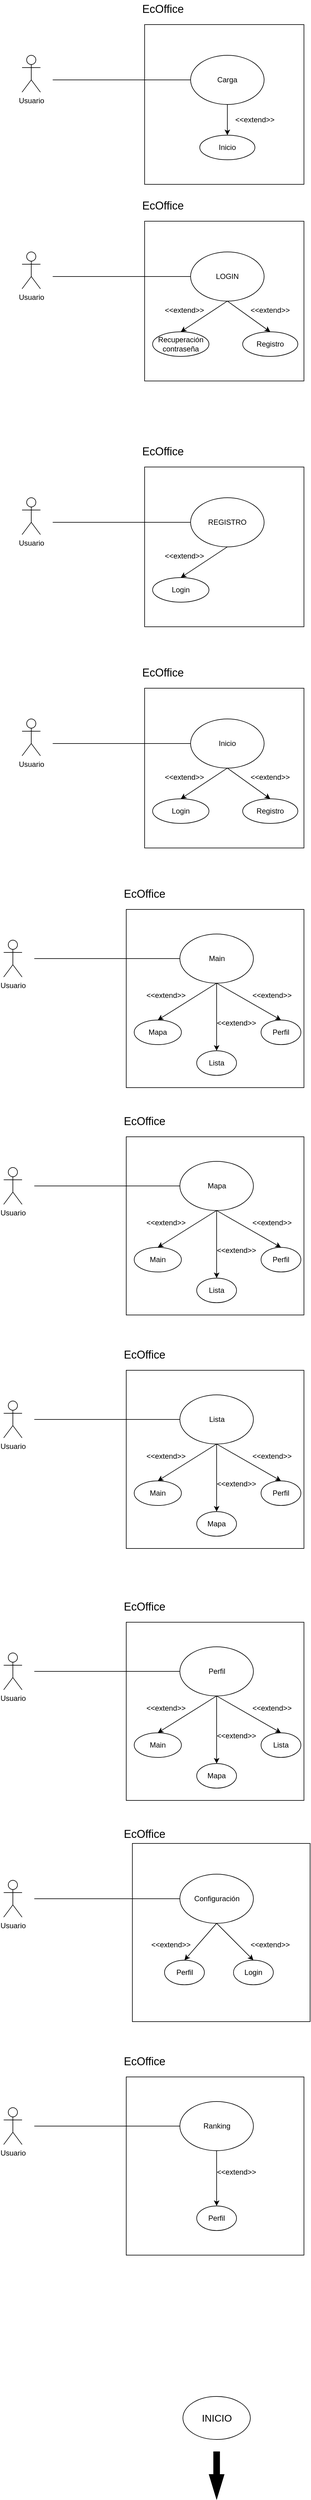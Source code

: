 <mxfile version="26.1.0">
  <diagram name="Página-1" id="AuJuehfKYc8tqPWSzXkJ">
    <mxGraphModel dx="1050" dy="1665" grid="1" gridSize="10" guides="1" tooltips="1" connect="1" arrows="1" fold="1" page="1" pageScale="1" pageWidth="850" pageHeight="1100" math="0" shadow="0">
      <root>
        <mxCell id="0" />
        <mxCell id="1" parent="0" />
        <mxCell id="-lMyzXZ5Z6H0XPTwVIsC-2" value="" style="whiteSpace=wrap;html=1;aspect=fixed;" parent="1" vertex="1">
          <mxGeometry x="320" y="150" width="260" height="260" as="geometry" />
        </mxCell>
        <mxCell id="Qlu5UnZryC30QRzc9eRi-1" value="Usuario" style="shape=umlActor;verticalLabelPosition=bottom;verticalAlign=top;html=1;outlineConnect=0;" parent="1" vertex="1">
          <mxGeometry x="120" y="200" width="30" height="60" as="geometry" />
        </mxCell>
        <mxCell id="6k7u9zJmHzbF-LpgPIJx-1" value="LOGIN" style="ellipse;whiteSpace=wrap;html=1;" parent="1" vertex="1">
          <mxGeometry x="395" y="200" width="120" height="80" as="geometry" />
        </mxCell>
        <mxCell id="6k7u9zJmHzbF-LpgPIJx-2" value="&lt;font style=&quot;font-size: 18px;&quot;&gt;EcOffice&lt;/font&gt;" style="text;html=1;align=center;verticalAlign=middle;whiteSpace=wrap;rounded=0;" parent="1" vertex="1">
          <mxGeometry x="320" y="110" width="60" height="30" as="geometry" />
        </mxCell>
        <mxCell id="6k7u9zJmHzbF-LpgPIJx-3" value="" style="endArrow=none;html=1;rounded=0;entryX=0;entryY=0.5;entryDx=0;entryDy=0;" parent="1" target="6k7u9zJmHzbF-LpgPIJx-1" edge="1">
          <mxGeometry width="50" height="50" relative="1" as="geometry">
            <mxPoint x="170" y="240" as="sourcePoint" />
            <mxPoint x="440" y="260" as="targetPoint" />
          </mxGeometry>
        </mxCell>
        <mxCell id="zmfI66XZxZjJ3lZ3gCG1-1" value="Recuperación contraseña" style="ellipse;whiteSpace=wrap;html=1;" parent="1" vertex="1">
          <mxGeometry x="333" y="330" width="92" height="40" as="geometry" />
        </mxCell>
        <mxCell id="zmfI66XZxZjJ3lZ3gCG1-2" value="" style="endArrow=classic;html=1;rounded=0;entryX=0.5;entryY=0;entryDx=0;entryDy=0;exitX=0.5;exitY=1;exitDx=0;exitDy=0;" parent="1" source="6k7u9zJmHzbF-LpgPIJx-1" target="zmfI66XZxZjJ3lZ3gCG1-1" edge="1">
          <mxGeometry width="50" height="50" relative="1" as="geometry">
            <mxPoint x="390" y="240" as="sourcePoint" />
            <mxPoint x="440" y="190" as="targetPoint" />
          </mxGeometry>
        </mxCell>
        <mxCell id="zmfI66XZxZjJ3lZ3gCG1-3" value="&amp;lt;&amp;lt;extend&amp;gt;&amp;gt;" style="text;html=1;align=center;verticalAlign=middle;whiteSpace=wrap;rounded=0;" parent="1" vertex="1">
          <mxGeometry x="355" y="280" width="60" height="30" as="geometry" />
        </mxCell>
        <mxCell id="JdXRyYJLP0MSMpnX27Q1-1" value="" style="endArrow=classic;html=1;rounded=0;entryX=0.5;entryY=0;entryDx=0;entryDy=0;exitX=0.5;exitY=1;exitDx=0;exitDy=0;" parent="1" source="6k7u9zJmHzbF-LpgPIJx-1" target="JdXRyYJLP0MSMpnX27Q1-2" edge="1">
          <mxGeometry width="50" height="50" relative="1" as="geometry">
            <mxPoint x="490.005" y="275" as="sourcePoint" />
            <mxPoint x="524.26" y="345" as="targetPoint" />
          </mxGeometry>
        </mxCell>
        <mxCell id="JdXRyYJLP0MSMpnX27Q1-2" value="Registro" style="ellipse;whiteSpace=wrap;html=1;" parent="1" vertex="1">
          <mxGeometry x="480" y="330" width="90" height="40" as="geometry" />
        </mxCell>
        <mxCell id="JdXRyYJLP0MSMpnX27Q1-3" value="&amp;lt;&amp;lt;extend&amp;gt;&amp;gt;" style="text;html=1;align=center;verticalAlign=middle;whiteSpace=wrap;rounded=0;" parent="1" vertex="1">
          <mxGeometry x="495" y="280" width="60" height="30" as="geometry" />
        </mxCell>
        <mxCell id="hdl9mwOCS-CArBsNlBvk-1" value="" style="whiteSpace=wrap;html=1;aspect=fixed;" parent="1" vertex="1">
          <mxGeometry x="320" y="550" width="260" height="260" as="geometry" />
        </mxCell>
        <mxCell id="hdl9mwOCS-CArBsNlBvk-2" value="Usuario" style="shape=umlActor;verticalLabelPosition=bottom;verticalAlign=top;html=1;outlineConnect=0;" parent="1" vertex="1">
          <mxGeometry x="120" y="600" width="30" height="60" as="geometry" />
        </mxCell>
        <mxCell id="hdl9mwOCS-CArBsNlBvk-3" value="REGISTRO" style="ellipse;whiteSpace=wrap;html=1;" parent="1" vertex="1">
          <mxGeometry x="395" y="600" width="120" height="80" as="geometry" />
        </mxCell>
        <mxCell id="hdl9mwOCS-CArBsNlBvk-4" value="&lt;font style=&quot;font-size: 18px;&quot;&gt;EcOffice&lt;/font&gt;" style="text;html=1;align=center;verticalAlign=middle;whiteSpace=wrap;rounded=0;" parent="1" vertex="1">
          <mxGeometry x="320" y="510" width="60" height="30" as="geometry" />
        </mxCell>
        <mxCell id="hdl9mwOCS-CArBsNlBvk-5" value="" style="endArrow=none;html=1;rounded=0;entryX=0;entryY=0.5;entryDx=0;entryDy=0;" parent="1" target="hdl9mwOCS-CArBsNlBvk-3" edge="1">
          <mxGeometry width="50" height="50" relative="1" as="geometry">
            <mxPoint x="170" y="640" as="sourcePoint" />
            <mxPoint x="440" y="660" as="targetPoint" />
          </mxGeometry>
        </mxCell>
        <mxCell id="hdl9mwOCS-CArBsNlBvk-6" value="Login" style="ellipse;whiteSpace=wrap;html=1;" parent="1" vertex="1">
          <mxGeometry x="333" y="730" width="92" height="40" as="geometry" />
        </mxCell>
        <mxCell id="hdl9mwOCS-CArBsNlBvk-7" value="" style="endArrow=classic;html=1;rounded=0;entryX=0.5;entryY=0;entryDx=0;entryDy=0;exitX=0.5;exitY=1;exitDx=0;exitDy=0;" parent="1" source="hdl9mwOCS-CArBsNlBvk-3" target="hdl9mwOCS-CArBsNlBvk-6" edge="1">
          <mxGeometry width="50" height="50" relative="1" as="geometry">
            <mxPoint x="390" y="640" as="sourcePoint" />
            <mxPoint x="440" y="590" as="targetPoint" />
          </mxGeometry>
        </mxCell>
        <mxCell id="hdl9mwOCS-CArBsNlBvk-8" value="&amp;lt;&amp;lt;extend&amp;gt;&amp;gt;" style="text;html=1;align=center;verticalAlign=middle;whiteSpace=wrap;rounded=0;" parent="1" vertex="1">
          <mxGeometry x="355" y="680" width="60" height="30" as="geometry" />
        </mxCell>
        <mxCell id="hdl9mwOCS-CArBsNlBvk-12" value="" style="whiteSpace=wrap;html=1;aspect=fixed;" parent="1" vertex="1">
          <mxGeometry x="320" y="910" width="260" height="260" as="geometry" />
        </mxCell>
        <mxCell id="hdl9mwOCS-CArBsNlBvk-13" value="Usuario" style="shape=umlActor;verticalLabelPosition=bottom;verticalAlign=top;html=1;outlineConnect=0;" parent="1" vertex="1">
          <mxGeometry x="120" y="960" width="30" height="60" as="geometry" />
        </mxCell>
        <mxCell id="hdl9mwOCS-CArBsNlBvk-14" value="Inicio" style="ellipse;whiteSpace=wrap;html=1;" parent="1" vertex="1">
          <mxGeometry x="395" y="960" width="120" height="80" as="geometry" />
        </mxCell>
        <mxCell id="hdl9mwOCS-CArBsNlBvk-15" value="&lt;font style=&quot;font-size: 18px;&quot;&gt;EcOffice&lt;/font&gt;" style="text;html=1;align=center;verticalAlign=middle;whiteSpace=wrap;rounded=0;" parent="1" vertex="1">
          <mxGeometry x="320" y="870" width="60" height="30" as="geometry" />
        </mxCell>
        <mxCell id="hdl9mwOCS-CArBsNlBvk-16" value="" style="endArrow=none;html=1;rounded=0;entryX=0;entryY=0.5;entryDx=0;entryDy=0;" parent="1" target="hdl9mwOCS-CArBsNlBvk-14" edge="1">
          <mxGeometry width="50" height="50" relative="1" as="geometry">
            <mxPoint x="170" y="1000" as="sourcePoint" />
            <mxPoint x="440" y="1020" as="targetPoint" />
          </mxGeometry>
        </mxCell>
        <mxCell id="hdl9mwOCS-CArBsNlBvk-17" value="Login" style="ellipse;whiteSpace=wrap;html=1;" parent="1" vertex="1">
          <mxGeometry x="333" y="1090" width="92" height="40" as="geometry" />
        </mxCell>
        <mxCell id="hdl9mwOCS-CArBsNlBvk-18" value="" style="endArrow=classic;html=1;rounded=0;entryX=0.5;entryY=0;entryDx=0;entryDy=0;exitX=0.5;exitY=1;exitDx=0;exitDy=0;" parent="1" source="hdl9mwOCS-CArBsNlBvk-14" target="hdl9mwOCS-CArBsNlBvk-17" edge="1">
          <mxGeometry width="50" height="50" relative="1" as="geometry">
            <mxPoint x="390" y="1000" as="sourcePoint" />
            <mxPoint x="440" y="950" as="targetPoint" />
          </mxGeometry>
        </mxCell>
        <mxCell id="hdl9mwOCS-CArBsNlBvk-19" value="&amp;lt;&amp;lt;extend&amp;gt;&amp;gt;" style="text;html=1;align=center;verticalAlign=middle;whiteSpace=wrap;rounded=0;" parent="1" vertex="1">
          <mxGeometry x="355" y="1040" width="60" height="30" as="geometry" />
        </mxCell>
        <mxCell id="hdl9mwOCS-CArBsNlBvk-20" value="" style="endArrow=classic;html=1;rounded=0;entryX=0.5;entryY=0;entryDx=0;entryDy=0;exitX=0.5;exitY=1;exitDx=0;exitDy=0;" parent="1" source="hdl9mwOCS-CArBsNlBvk-14" target="hdl9mwOCS-CArBsNlBvk-21" edge="1">
          <mxGeometry width="50" height="50" relative="1" as="geometry">
            <mxPoint x="490.005" y="1035" as="sourcePoint" />
            <mxPoint x="524.26" y="1105" as="targetPoint" />
          </mxGeometry>
        </mxCell>
        <mxCell id="hdl9mwOCS-CArBsNlBvk-21" value="Registro" style="ellipse;whiteSpace=wrap;html=1;" parent="1" vertex="1">
          <mxGeometry x="480" y="1090" width="90" height="40" as="geometry" />
        </mxCell>
        <mxCell id="hdl9mwOCS-CArBsNlBvk-22" value="&amp;lt;&amp;lt;extend&amp;gt;&amp;gt;" style="text;html=1;align=center;verticalAlign=middle;whiteSpace=wrap;rounded=0;" parent="1" vertex="1">
          <mxGeometry x="495" y="1040" width="60" height="30" as="geometry" />
        </mxCell>
        <mxCell id="hdl9mwOCS-CArBsNlBvk-36" value="" style="whiteSpace=wrap;html=1;aspect=fixed;" parent="1" vertex="1">
          <mxGeometry x="290" y="1270" width="290" height="290" as="geometry" />
        </mxCell>
        <mxCell id="hdl9mwOCS-CArBsNlBvk-37" value="Usuario" style="shape=umlActor;verticalLabelPosition=bottom;verticalAlign=top;html=1;outlineConnect=0;" parent="1" vertex="1">
          <mxGeometry x="90" y="1320" width="30" height="60" as="geometry" />
        </mxCell>
        <mxCell id="hdl9mwOCS-CArBsNlBvk-38" value="Main" style="ellipse;whiteSpace=wrap;html=1;" parent="1" vertex="1">
          <mxGeometry x="377.5" y="1310" width="120" height="80" as="geometry" />
        </mxCell>
        <mxCell id="hdl9mwOCS-CArBsNlBvk-39" value="&lt;font style=&quot;font-size: 18px;&quot;&gt;EcOffice&lt;/font&gt;" style="text;html=1;align=center;verticalAlign=middle;whiteSpace=wrap;rounded=0;" parent="1" vertex="1">
          <mxGeometry x="290" y="1230" width="60" height="30" as="geometry" />
        </mxCell>
        <mxCell id="hdl9mwOCS-CArBsNlBvk-40" value="" style="endArrow=none;html=1;rounded=0;entryX=0;entryY=0.5;entryDx=0;entryDy=0;" parent="1" target="hdl9mwOCS-CArBsNlBvk-38" edge="1">
          <mxGeometry width="50" height="50" relative="1" as="geometry">
            <mxPoint x="140" y="1350" as="sourcePoint" />
            <mxPoint x="410" y="1380" as="targetPoint" />
          </mxGeometry>
        </mxCell>
        <mxCell id="hdl9mwOCS-CArBsNlBvk-41" value="Mapa" style="ellipse;whiteSpace=wrap;html=1;" parent="1" vertex="1">
          <mxGeometry x="303" y="1450" width="77" height="40" as="geometry" />
        </mxCell>
        <mxCell id="hdl9mwOCS-CArBsNlBvk-42" value="" style="endArrow=classic;html=1;rounded=0;entryX=0.5;entryY=0;entryDx=0;entryDy=0;exitX=0.5;exitY=1;exitDx=0;exitDy=0;" parent="1" source="hdl9mwOCS-CArBsNlBvk-38" target="hdl9mwOCS-CArBsNlBvk-41" edge="1">
          <mxGeometry width="50" height="50" relative="1" as="geometry">
            <mxPoint x="360" y="1360" as="sourcePoint" />
            <mxPoint x="410" y="1310" as="targetPoint" />
          </mxGeometry>
        </mxCell>
        <mxCell id="hdl9mwOCS-CArBsNlBvk-43" value="&amp;lt;&amp;lt;extend&amp;gt;&amp;gt;" style="text;html=1;align=center;verticalAlign=middle;whiteSpace=wrap;rounded=0;" parent="1" vertex="1">
          <mxGeometry x="325" y="1395" width="60" height="30" as="geometry" />
        </mxCell>
        <mxCell id="hdl9mwOCS-CArBsNlBvk-44" value="" style="endArrow=classic;html=1;rounded=0;entryX=0.5;entryY=0;entryDx=0;entryDy=0;exitX=0.5;exitY=1;exitDx=0;exitDy=0;" parent="1" source="hdl9mwOCS-CArBsNlBvk-38" target="hdl9mwOCS-CArBsNlBvk-45" edge="1">
          <mxGeometry width="50" height="50" relative="1" as="geometry">
            <mxPoint x="460.005" y="1395" as="sourcePoint" />
            <mxPoint x="494.26" y="1465" as="targetPoint" />
          </mxGeometry>
        </mxCell>
        <mxCell id="hdl9mwOCS-CArBsNlBvk-45" value="Lista" style="ellipse;whiteSpace=wrap;html=1;" parent="1" vertex="1">
          <mxGeometry x="405" y="1500" width="65" height="40" as="geometry" />
        </mxCell>
        <mxCell id="hdl9mwOCS-CArBsNlBvk-46" value="&amp;lt;&amp;lt;extend&amp;gt;&amp;gt;" style="text;html=1;align=center;verticalAlign=middle;whiteSpace=wrap;rounded=0;" parent="1" vertex="1">
          <mxGeometry x="497.5" y="1395" width="60" height="30" as="geometry" />
        </mxCell>
        <mxCell id="hdl9mwOCS-CArBsNlBvk-47" value="Perfil" style="ellipse;whiteSpace=wrap;html=1;" parent="1" vertex="1">
          <mxGeometry x="510" y="1450" width="65" height="40" as="geometry" />
        </mxCell>
        <mxCell id="hdl9mwOCS-CArBsNlBvk-48" value="" style="endArrow=classic;html=1;rounded=0;entryX=0.5;entryY=0;entryDx=0;entryDy=0;exitX=0.5;exitY=1;exitDx=0;exitDy=0;" parent="1" source="hdl9mwOCS-CArBsNlBvk-38" target="hdl9mwOCS-CArBsNlBvk-47" edge="1">
          <mxGeometry width="50" height="50" relative="1" as="geometry">
            <mxPoint x="435" y="1410" as="sourcePoint" />
            <mxPoint x="438" y="1460" as="targetPoint" />
          </mxGeometry>
        </mxCell>
        <mxCell id="hdl9mwOCS-CArBsNlBvk-49" value="&amp;lt;&amp;lt;extend&amp;gt;&amp;gt;" style="text;html=1;align=center;verticalAlign=middle;whiteSpace=wrap;rounded=0;" parent="1" vertex="1">
          <mxGeometry x="440" y="1440" width="60" height="30" as="geometry" />
        </mxCell>
        <mxCell id="ShXuwQ5tJ1fE1ABgl12t-1" value="" style="whiteSpace=wrap;html=1;aspect=fixed;" parent="1" vertex="1">
          <mxGeometry x="320" y="-170" width="260" height="260" as="geometry" />
        </mxCell>
        <mxCell id="ShXuwQ5tJ1fE1ABgl12t-2" value="Usuario" style="shape=umlActor;verticalLabelPosition=bottom;verticalAlign=top;html=1;outlineConnect=0;" parent="1" vertex="1">
          <mxGeometry x="120" y="-120" width="30" height="60" as="geometry" />
        </mxCell>
        <mxCell id="ShXuwQ5tJ1fE1ABgl12t-3" value="Carga" style="ellipse;whiteSpace=wrap;html=1;" parent="1" vertex="1">
          <mxGeometry x="395" y="-120" width="120" height="80" as="geometry" />
        </mxCell>
        <mxCell id="ShXuwQ5tJ1fE1ABgl12t-4" value="&lt;font style=&quot;font-size: 18px;&quot;&gt;EcOffice&lt;/font&gt;" style="text;html=1;align=center;verticalAlign=middle;whiteSpace=wrap;rounded=0;" parent="1" vertex="1">
          <mxGeometry x="320" y="-210" width="60" height="30" as="geometry" />
        </mxCell>
        <mxCell id="ShXuwQ5tJ1fE1ABgl12t-5" value="" style="endArrow=none;html=1;rounded=0;entryX=0;entryY=0.5;entryDx=0;entryDy=0;" parent="1" target="ShXuwQ5tJ1fE1ABgl12t-3" edge="1">
          <mxGeometry width="50" height="50" relative="1" as="geometry">
            <mxPoint x="170" y="-80" as="sourcePoint" />
            <mxPoint x="440" y="-60" as="targetPoint" />
          </mxGeometry>
        </mxCell>
        <mxCell id="ShXuwQ5tJ1fE1ABgl12t-9" value="" style="endArrow=classic;html=1;rounded=0;entryX=0.5;entryY=0;entryDx=0;entryDy=0;exitX=0.5;exitY=1;exitDx=0;exitDy=0;" parent="1" source="ShXuwQ5tJ1fE1ABgl12t-3" target="ShXuwQ5tJ1fE1ABgl12t-10" edge="1">
          <mxGeometry width="50" height="50" relative="1" as="geometry">
            <mxPoint x="490.005" y="-45" as="sourcePoint" />
            <mxPoint x="524.26" y="25" as="targetPoint" />
          </mxGeometry>
        </mxCell>
        <mxCell id="ShXuwQ5tJ1fE1ABgl12t-10" value="Inicio" style="ellipse;whiteSpace=wrap;html=1;" parent="1" vertex="1">
          <mxGeometry x="410" y="10" width="90" height="40" as="geometry" />
        </mxCell>
        <mxCell id="ShXuwQ5tJ1fE1ABgl12t-11" value="&amp;lt;&amp;lt;extend&amp;gt;&amp;gt;" style="text;html=1;align=center;verticalAlign=middle;whiteSpace=wrap;rounded=0;" parent="1" vertex="1">
          <mxGeometry x="470" y="-30" width="60" height="30" as="geometry" />
        </mxCell>
        <mxCell id="ShXuwQ5tJ1fE1ABgl12t-27" value="" style="whiteSpace=wrap;html=1;aspect=fixed;" parent="1" vertex="1">
          <mxGeometry x="290" y="1640" width="290" height="290" as="geometry" />
        </mxCell>
        <mxCell id="ShXuwQ5tJ1fE1ABgl12t-28" value="Usuario" style="shape=umlActor;verticalLabelPosition=bottom;verticalAlign=top;html=1;outlineConnect=0;" parent="1" vertex="1">
          <mxGeometry x="90" y="1690" width="30" height="60" as="geometry" />
        </mxCell>
        <mxCell id="ShXuwQ5tJ1fE1ABgl12t-29" value="Mapa" style="ellipse;whiteSpace=wrap;html=1;" parent="1" vertex="1">
          <mxGeometry x="377.5" y="1680" width="120" height="80" as="geometry" />
        </mxCell>
        <mxCell id="ShXuwQ5tJ1fE1ABgl12t-30" value="&lt;font style=&quot;font-size: 18px;&quot;&gt;EcOffice&lt;/font&gt;" style="text;html=1;align=center;verticalAlign=middle;whiteSpace=wrap;rounded=0;" parent="1" vertex="1">
          <mxGeometry x="290" y="1600" width="60" height="30" as="geometry" />
        </mxCell>
        <mxCell id="ShXuwQ5tJ1fE1ABgl12t-31" value="" style="endArrow=none;html=1;rounded=0;entryX=0;entryY=0.5;entryDx=0;entryDy=0;" parent="1" target="ShXuwQ5tJ1fE1ABgl12t-29" edge="1">
          <mxGeometry width="50" height="50" relative="1" as="geometry">
            <mxPoint x="140" y="1720" as="sourcePoint" />
            <mxPoint x="410" y="1750" as="targetPoint" />
          </mxGeometry>
        </mxCell>
        <mxCell id="ShXuwQ5tJ1fE1ABgl12t-32" value="Main" style="ellipse;whiteSpace=wrap;html=1;" parent="1" vertex="1">
          <mxGeometry x="303" y="1820" width="77" height="40" as="geometry" />
        </mxCell>
        <mxCell id="ShXuwQ5tJ1fE1ABgl12t-33" value="" style="endArrow=classic;html=1;rounded=0;entryX=0.5;entryY=0;entryDx=0;entryDy=0;exitX=0.5;exitY=1;exitDx=0;exitDy=0;" parent="1" source="ShXuwQ5tJ1fE1ABgl12t-29" target="ShXuwQ5tJ1fE1ABgl12t-32" edge="1">
          <mxGeometry width="50" height="50" relative="1" as="geometry">
            <mxPoint x="360" y="1730" as="sourcePoint" />
            <mxPoint x="410" y="1680" as="targetPoint" />
          </mxGeometry>
        </mxCell>
        <mxCell id="ShXuwQ5tJ1fE1ABgl12t-34" value="&amp;lt;&amp;lt;extend&amp;gt;&amp;gt;" style="text;html=1;align=center;verticalAlign=middle;whiteSpace=wrap;rounded=0;" parent="1" vertex="1">
          <mxGeometry x="325" y="1765" width="60" height="30" as="geometry" />
        </mxCell>
        <mxCell id="ShXuwQ5tJ1fE1ABgl12t-35" value="" style="endArrow=classic;html=1;rounded=0;entryX=0.5;entryY=0;entryDx=0;entryDy=0;exitX=0.5;exitY=1;exitDx=0;exitDy=0;" parent="1" source="ShXuwQ5tJ1fE1ABgl12t-29" target="ShXuwQ5tJ1fE1ABgl12t-36" edge="1">
          <mxGeometry width="50" height="50" relative="1" as="geometry">
            <mxPoint x="460.005" y="1765" as="sourcePoint" />
            <mxPoint x="494.26" y="1835" as="targetPoint" />
          </mxGeometry>
        </mxCell>
        <mxCell id="ShXuwQ5tJ1fE1ABgl12t-36" value="Lista" style="ellipse;whiteSpace=wrap;html=1;" parent="1" vertex="1">
          <mxGeometry x="405" y="1870" width="65" height="40" as="geometry" />
        </mxCell>
        <mxCell id="ShXuwQ5tJ1fE1ABgl12t-37" value="&amp;lt;&amp;lt;extend&amp;gt;&amp;gt;" style="text;html=1;align=center;verticalAlign=middle;whiteSpace=wrap;rounded=0;" parent="1" vertex="1">
          <mxGeometry x="497.5" y="1765" width="60" height="30" as="geometry" />
        </mxCell>
        <mxCell id="ShXuwQ5tJ1fE1ABgl12t-38" value="Perfil" style="ellipse;whiteSpace=wrap;html=1;" parent="1" vertex="1">
          <mxGeometry x="510" y="1820" width="65" height="40" as="geometry" />
        </mxCell>
        <mxCell id="ShXuwQ5tJ1fE1ABgl12t-39" value="" style="endArrow=classic;html=1;rounded=0;entryX=0.5;entryY=0;entryDx=0;entryDy=0;exitX=0.5;exitY=1;exitDx=0;exitDy=0;" parent="1" source="ShXuwQ5tJ1fE1ABgl12t-29" target="ShXuwQ5tJ1fE1ABgl12t-38" edge="1">
          <mxGeometry width="50" height="50" relative="1" as="geometry">
            <mxPoint x="435" y="1780" as="sourcePoint" />
            <mxPoint x="438" y="1830" as="targetPoint" />
          </mxGeometry>
        </mxCell>
        <mxCell id="ShXuwQ5tJ1fE1ABgl12t-40" value="&amp;lt;&amp;lt;extend&amp;gt;&amp;gt;" style="text;html=1;align=center;verticalAlign=middle;whiteSpace=wrap;rounded=0;" parent="1" vertex="1">
          <mxGeometry x="440" y="1810" width="60" height="30" as="geometry" />
        </mxCell>
        <mxCell id="ShXuwQ5tJ1fE1ABgl12t-41" value="" style="whiteSpace=wrap;html=1;aspect=fixed;" parent="1" vertex="1">
          <mxGeometry x="290" y="2020" width="290" height="290" as="geometry" />
        </mxCell>
        <mxCell id="ShXuwQ5tJ1fE1ABgl12t-42" value="Usuario" style="shape=umlActor;verticalLabelPosition=bottom;verticalAlign=top;html=1;outlineConnect=0;" parent="1" vertex="1">
          <mxGeometry x="90" y="2070" width="30" height="60" as="geometry" />
        </mxCell>
        <mxCell id="ShXuwQ5tJ1fE1ABgl12t-43" value="Lista" style="ellipse;whiteSpace=wrap;html=1;" parent="1" vertex="1">
          <mxGeometry x="377.5" y="2060" width="120" height="80" as="geometry" />
        </mxCell>
        <mxCell id="ShXuwQ5tJ1fE1ABgl12t-44" value="&lt;font style=&quot;font-size: 18px;&quot;&gt;EcOffice&lt;/font&gt;" style="text;html=1;align=center;verticalAlign=middle;whiteSpace=wrap;rounded=0;" parent="1" vertex="1">
          <mxGeometry x="290" y="1980" width="60" height="30" as="geometry" />
        </mxCell>
        <mxCell id="ShXuwQ5tJ1fE1ABgl12t-45" value="" style="endArrow=none;html=1;rounded=0;entryX=0;entryY=0.5;entryDx=0;entryDy=0;" parent="1" target="ShXuwQ5tJ1fE1ABgl12t-43" edge="1">
          <mxGeometry width="50" height="50" relative="1" as="geometry">
            <mxPoint x="140" y="2100" as="sourcePoint" />
            <mxPoint x="410" y="2130" as="targetPoint" />
          </mxGeometry>
        </mxCell>
        <mxCell id="ShXuwQ5tJ1fE1ABgl12t-46" value="Main" style="ellipse;whiteSpace=wrap;html=1;" parent="1" vertex="1">
          <mxGeometry x="303" y="2200" width="77" height="40" as="geometry" />
        </mxCell>
        <mxCell id="ShXuwQ5tJ1fE1ABgl12t-47" value="" style="endArrow=classic;html=1;rounded=0;entryX=0.5;entryY=0;entryDx=0;entryDy=0;exitX=0.5;exitY=1;exitDx=0;exitDy=0;" parent="1" source="ShXuwQ5tJ1fE1ABgl12t-43" target="ShXuwQ5tJ1fE1ABgl12t-46" edge="1">
          <mxGeometry width="50" height="50" relative="1" as="geometry">
            <mxPoint x="360" y="2110" as="sourcePoint" />
            <mxPoint x="410" y="2060" as="targetPoint" />
          </mxGeometry>
        </mxCell>
        <mxCell id="ShXuwQ5tJ1fE1ABgl12t-48" value="&amp;lt;&amp;lt;extend&amp;gt;&amp;gt;" style="text;html=1;align=center;verticalAlign=middle;whiteSpace=wrap;rounded=0;" parent="1" vertex="1">
          <mxGeometry x="325" y="2145" width="60" height="30" as="geometry" />
        </mxCell>
        <mxCell id="ShXuwQ5tJ1fE1ABgl12t-49" value="" style="endArrow=classic;html=1;rounded=0;entryX=0.5;entryY=0;entryDx=0;entryDy=0;exitX=0.5;exitY=1;exitDx=0;exitDy=0;" parent="1" source="ShXuwQ5tJ1fE1ABgl12t-43" target="ShXuwQ5tJ1fE1ABgl12t-50" edge="1">
          <mxGeometry width="50" height="50" relative="1" as="geometry">
            <mxPoint x="460.005" y="2145" as="sourcePoint" />
            <mxPoint x="494.26" y="2215" as="targetPoint" />
          </mxGeometry>
        </mxCell>
        <mxCell id="ShXuwQ5tJ1fE1ABgl12t-50" value="Mapa" style="ellipse;whiteSpace=wrap;html=1;" parent="1" vertex="1">
          <mxGeometry x="405" y="2250" width="65" height="40" as="geometry" />
        </mxCell>
        <mxCell id="ShXuwQ5tJ1fE1ABgl12t-51" value="&amp;lt;&amp;lt;extend&amp;gt;&amp;gt;" style="text;html=1;align=center;verticalAlign=middle;whiteSpace=wrap;rounded=0;" parent="1" vertex="1">
          <mxGeometry x="497.5" y="2145" width="60" height="30" as="geometry" />
        </mxCell>
        <mxCell id="ShXuwQ5tJ1fE1ABgl12t-52" value="Perfil" style="ellipse;whiteSpace=wrap;html=1;" parent="1" vertex="1">
          <mxGeometry x="510" y="2200" width="65" height="40" as="geometry" />
        </mxCell>
        <mxCell id="ShXuwQ5tJ1fE1ABgl12t-53" value="" style="endArrow=classic;html=1;rounded=0;entryX=0.5;entryY=0;entryDx=0;entryDy=0;exitX=0.5;exitY=1;exitDx=0;exitDy=0;" parent="1" source="ShXuwQ5tJ1fE1ABgl12t-43" target="ShXuwQ5tJ1fE1ABgl12t-52" edge="1">
          <mxGeometry width="50" height="50" relative="1" as="geometry">
            <mxPoint x="435" y="2160" as="sourcePoint" />
            <mxPoint x="438" y="2210" as="targetPoint" />
          </mxGeometry>
        </mxCell>
        <mxCell id="ShXuwQ5tJ1fE1ABgl12t-54" value="&amp;lt;&amp;lt;extend&amp;gt;&amp;gt;" style="text;html=1;align=center;verticalAlign=middle;whiteSpace=wrap;rounded=0;" parent="1" vertex="1">
          <mxGeometry x="440" y="2190" width="60" height="30" as="geometry" />
        </mxCell>
        <mxCell id="ShXuwQ5tJ1fE1ABgl12t-55" value="" style="whiteSpace=wrap;html=1;aspect=fixed;" parent="1" vertex="1">
          <mxGeometry x="290" y="2430" width="290" height="290" as="geometry" />
        </mxCell>
        <mxCell id="ShXuwQ5tJ1fE1ABgl12t-56" value="Usuario" style="shape=umlActor;verticalLabelPosition=bottom;verticalAlign=top;html=1;outlineConnect=0;" parent="1" vertex="1">
          <mxGeometry x="90" y="2480" width="30" height="60" as="geometry" />
        </mxCell>
        <mxCell id="ShXuwQ5tJ1fE1ABgl12t-57" value="Perfil" style="ellipse;whiteSpace=wrap;html=1;" parent="1" vertex="1">
          <mxGeometry x="377.5" y="2470" width="120" height="80" as="geometry" />
        </mxCell>
        <mxCell id="ShXuwQ5tJ1fE1ABgl12t-58" value="&lt;font style=&quot;font-size: 18px;&quot;&gt;EcOffice&lt;/font&gt;" style="text;html=1;align=center;verticalAlign=middle;whiteSpace=wrap;rounded=0;" parent="1" vertex="1">
          <mxGeometry x="290" y="2390" width="60" height="30" as="geometry" />
        </mxCell>
        <mxCell id="ShXuwQ5tJ1fE1ABgl12t-59" value="" style="endArrow=none;html=1;rounded=0;entryX=0;entryY=0.5;entryDx=0;entryDy=0;" parent="1" target="ShXuwQ5tJ1fE1ABgl12t-57" edge="1">
          <mxGeometry width="50" height="50" relative="1" as="geometry">
            <mxPoint x="140" y="2510" as="sourcePoint" />
            <mxPoint x="410" y="2540" as="targetPoint" />
          </mxGeometry>
        </mxCell>
        <mxCell id="ShXuwQ5tJ1fE1ABgl12t-60" value="Main" style="ellipse;whiteSpace=wrap;html=1;" parent="1" vertex="1">
          <mxGeometry x="303" y="2610" width="77" height="40" as="geometry" />
        </mxCell>
        <mxCell id="ShXuwQ5tJ1fE1ABgl12t-61" value="" style="endArrow=classic;html=1;rounded=0;entryX=0.5;entryY=0;entryDx=0;entryDy=0;exitX=0.5;exitY=1;exitDx=0;exitDy=0;" parent="1" source="ShXuwQ5tJ1fE1ABgl12t-57" target="ShXuwQ5tJ1fE1ABgl12t-60" edge="1">
          <mxGeometry width="50" height="50" relative="1" as="geometry">
            <mxPoint x="360" y="2520" as="sourcePoint" />
            <mxPoint x="410" y="2470" as="targetPoint" />
          </mxGeometry>
        </mxCell>
        <mxCell id="ShXuwQ5tJ1fE1ABgl12t-62" value="&amp;lt;&amp;lt;extend&amp;gt;&amp;gt;" style="text;html=1;align=center;verticalAlign=middle;whiteSpace=wrap;rounded=0;" parent="1" vertex="1">
          <mxGeometry x="325" y="2555" width="60" height="30" as="geometry" />
        </mxCell>
        <mxCell id="ShXuwQ5tJ1fE1ABgl12t-63" value="" style="endArrow=classic;html=1;rounded=0;entryX=0.5;entryY=0;entryDx=0;entryDy=0;exitX=0.5;exitY=1;exitDx=0;exitDy=0;" parent="1" source="ShXuwQ5tJ1fE1ABgl12t-57" target="ShXuwQ5tJ1fE1ABgl12t-64" edge="1">
          <mxGeometry width="50" height="50" relative="1" as="geometry">
            <mxPoint x="460.005" y="2555" as="sourcePoint" />
            <mxPoint x="494.26" y="2625" as="targetPoint" />
          </mxGeometry>
        </mxCell>
        <mxCell id="ShXuwQ5tJ1fE1ABgl12t-64" value="Mapa" style="ellipse;whiteSpace=wrap;html=1;" parent="1" vertex="1">
          <mxGeometry x="405" y="2660" width="65" height="40" as="geometry" />
        </mxCell>
        <mxCell id="ShXuwQ5tJ1fE1ABgl12t-65" value="&amp;lt;&amp;lt;extend&amp;gt;&amp;gt;" style="text;html=1;align=center;verticalAlign=middle;whiteSpace=wrap;rounded=0;" parent="1" vertex="1">
          <mxGeometry x="497.5" y="2555" width="60" height="30" as="geometry" />
        </mxCell>
        <mxCell id="ShXuwQ5tJ1fE1ABgl12t-66" value="Lista" style="ellipse;whiteSpace=wrap;html=1;" parent="1" vertex="1">
          <mxGeometry x="510" y="2610" width="65" height="40" as="geometry" />
        </mxCell>
        <mxCell id="ShXuwQ5tJ1fE1ABgl12t-67" value="" style="endArrow=classic;html=1;rounded=0;entryX=0.5;entryY=0;entryDx=0;entryDy=0;exitX=0.5;exitY=1;exitDx=0;exitDy=0;" parent="1" source="ShXuwQ5tJ1fE1ABgl12t-57" target="ShXuwQ5tJ1fE1ABgl12t-66" edge="1">
          <mxGeometry width="50" height="50" relative="1" as="geometry">
            <mxPoint x="435" y="2570" as="sourcePoint" />
            <mxPoint x="438" y="2620" as="targetPoint" />
          </mxGeometry>
        </mxCell>
        <mxCell id="ShXuwQ5tJ1fE1ABgl12t-68" value="&amp;lt;&amp;lt;extend&amp;gt;&amp;gt;" style="text;html=1;align=center;verticalAlign=middle;whiteSpace=wrap;rounded=0;" parent="1" vertex="1">
          <mxGeometry x="440" y="2600" width="60" height="30" as="geometry" />
        </mxCell>
        <mxCell id="ShXuwQ5tJ1fE1ABgl12t-96" value="" style="whiteSpace=wrap;html=1;aspect=fixed;" parent="1" vertex="1">
          <mxGeometry x="300" y="2790" width="290" height="290" as="geometry" />
        </mxCell>
        <mxCell id="ShXuwQ5tJ1fE1ABgl12t-97" value="Usuario" style="shape=umlActor;verticalLabelPosition=bottom;verticalAlign=top;html=1;outlineConnect=0;" parent="1" vertex="1">
          <mxGeometry x="90" y="2850" width="30" height="60" as="geometry" />
        </mxCell>
        <mxCell id="ShXuwQ5tJ1fE1ABgl12t-98" value="Configuración" style="ellipse;whiteSpace=wrap;html=1;" parent="1" vertex="1">
          <mxGeometry x="377.5" y="2840" width="120" height="80" as="geometry" />
        </mxCell>
        <mxCell id="ShXuwQ5tJ1fE1ABgl12t-99" value="&lt;font style=&quot;font-size: 18px;&quot;&gt;EcOffice&lt;/font&gt;" style="text;html=1;align=center;verticalAlign=middle;whiteSpace=wrap;rounded=0;" parent="1" vertex="1">
          <mxGeometry x="290" y="2760" width="60" height="30" as="geometry" />
        </mxCell>
        <mxCell id="ShXuwQ5tJ1fE1ABgl12t-100" value="" style="endArrow=none;html=1;rounded=0;entryX=0;entryY=0.5;entryDx=0;entryDy=0;" parent="1" target="ShXuwQ5tJ1fE1ABgl12t-98" edge="1">
          <mxGeometry width="50" height="50" relative="1" as="geometry">
            <mxPoint x="140" y="2880" as="sourcePoint" />
            <mxPoint x="410" y="2910" as="targetPoint" />
          </mxGeometry>
        </mxCell>
        <mxCell id="ShXuwQ5tJ1fE1ABgl12t-104" value="" style="endArrow=classic;html=1;rounded=0;entryX=0.5;entryY=0;entryDx=0;entryDy=0;exitX=0.5;exitY=1;exitDx=0;exitDy=0;" parent="1" source="ShXuwQ5tJ1fE1ABgl12t-98" target="ShXuwQ5tJ1fE1ABgl12t-105" edge="1">
          <mxGeometry width="50" height="50" relative="1" as="geometry">
            <mxPoint x="460.005" y="2925" as="sourcePoint" />
            <mxPoint x="494.26" y="2995" as="targetPoint" />
          </mxGeometry>
        </mxCell>
        <mxCell id="ShXuwQ5tJ1fE1ABgl12t-105" value="Perfil" style="ellipse;whiteSpace=wrap;html=1;" parent="1" vertex="1">
          <mxGeometry x="352.5" y="2980" width="65" height="40" as="geometry" />
        </mxCell>
        <mxCell id="ShXuwQ5tJ1fE1ABgl12t-109" value="&amp;lt;&amp;lt;extend&amp;gt;&amp;gt;" style="text;html=1;align=center;verticalAlign=middle;whiteSpace=wrap;rounded=0;" parent="1" vertex="1">
          <mxGeometry x="333" y="2940" width="60" height="30" as="geometry" />
        </mxCell>
        <mxCell id="ShXuwQ5tJ1fE1ABgl12t-110" value="" style="whiteSpace=wrap;html=1;aspect=fixed;" parent="1" vertex="1">
          <mxGeometry x="290" y="3170" width="290" height="290" as="geometry" />
        </mxCell>
        <mxCell id="ShXuwQ5tJ1fE1ABgl12t-111" value="Usuario" style="shape=umlActor;verticalLabelPosition=bottom;verticalAlign=top;html=1;outlineConnect=0;" parent="1" vertex="1">
          <mxGeometry x="90" y="3220" width="30" height="60" as="geometry" />
        </mxCell>
        <mxCell id="ShXuwQ5tJ1fE1ABgl12t-112" value="Ranking" style="ellipse;whiteSpace=wrap;html=1;" parent="1" vertex="1">
          <mxGeometry x="377.5" y="3210" width="120" height="80" as="geometry" />
        </mxCell>
        <mxCell id="ShXuwQ5tJ1fE1ABgl12t-113" value="&lt;font style=&quot;font-size: 18px;&quot;&gt;EcOffice&lt;/font&gt;" style="text;html=1;align=center;verticalAlign=middle;whiteSpace=wrap;rounded=0;" parent="1" vertex="1">
          <mxGeometry x="290" y="3130" width="60" height="30" as="geometry" />
        </mxCell>
        <mxCell id="ShXuwQ5tJ1fE1ABgl12t-114" value="" style="endArrow=none;html=1;rounded=0;entryX=0;entryY=0.5;entryDx=0;entryDy=0;" parent="1" target="ShXuwQ5tJ1fE1ABgl12t-112" edge="1">
          <mxGeometry width="50" height="50" relative="1" as="geometry">
            <mxPoint x="140" y="3250" as="sourcePoint" />
            <mxPoint x="410" y="3280" as="targetPoint" />
          </mxGeometry>
        </mxCell>
        <mxCell id="ShXuwQ5tJ1fE1ABgl12t-115" value="" style="endArrow=classic;html=1;rounded=0;entryX=0.5;entryY=0;entryDx=0;entryDy=0;exitX=0.5;exitY=1;exitDx=0;exitDy=0;" parent="1" source="ShXuwQ5tJ1fE1ABgl12t-112" target="ShXuwQ5tJ1fE1ABgl12t-116" edge="1">
          <mxGeometry width="50" height="50" relative="1" as="geometry">
            <mxPoint x="460.005" y="3295" as="sourcePoint" />
            <mxPoint x="494.26" y="3365" as="targetPoint" />
          </mxGeometry>
        </mxCell>
        <mxCell id="ShXuwQ5tJ1fE1ABgl12t-116" value="Perfil" style="ellipse;whiteSpace=wrap;html=1;" parent="1" vertex="1">
          <mxGeometry x="405" y="3380" width="65" height="40" as="geometry" />
        </mxCell>
        <mxCell id="ShXuwQ5tJ1fE1ABgl12t-117" value="&amp;lt;&amp;lt;extend&amp;gt;&amp;gt;" style="text;html=1;align=center;verticalAlign=middle;whiteSpace=wrap;rounded=0;" parent="1" vertex="1">
          <mxGeometry x="440" y="3310" width="60" height="30" as="geometry" />
        </mxCell>
        <mxCell id="4OoYHoueIrHBc950rIOe-1" value="Login" style="ellipse;whiteSpace=wrap;html=1;" parent="1" vertex="1">
          <mxGeometry x="465" y="2980" width="65" height="40" as="geometry" />
        </mxCell>
        <mxCell id="4OoYHoueIrHBc950rIOe-3" value="" style="endArrow=classic;html=1;rounded=0;entryX=0.5;entryY=0;entryDx=0;entryDy=0;exitX=0.5;exitY=1;exitDx=0;exitDy=0;" parent="1" source="ShXuwQ5tJ1fE1ABgl12t-98" target="4OoYHoueIrHBc950rIOe-1" edge="1">
          <mxGeometry width="50" height="50" relative="1" as="geometry">
            <mxPoint x="520" y="2920" as="sourcePoint" />
            <mxPoint x="440" y="2980" as="targetPoint" />
          </mxGeometry>
        </mxCell>
        <mxCell id="4OoYHoueIrHBc950rIOe-5" value="&amp;lt;&amp;lt;extend&amp;gt;&amp;gt;" style="text;html=1;align=center;verticalAlign=middle;whiteSpace=wrap;rounded=0;" parent="1" vertex="1">
          <mxGeometry x="495" y="2940" width="60" height="30" as="geometry" />
        </mxCell>
        <mxCell id="yYTDJAalvLS_lQgFWACs-3" value="" style="html=1;shadow=0;dashed=0;align=center;verticalAlign=middle;shape=mxgraph.arrows2.arrow;dy=0.6;dx=40;notch=0;fillColor=light-dark(#000000,var(--ge-dark-color, #121212));direction=south;" vertex="1" parent="1">
          <mxGeometry x="425.31" y="3780" width="24.38" height="77" as="geometry" />
        </mxCell>
        <mxCell id="yYTDJAalvLS_lQgFWACs-4" value="&lt;font size=&quot;3&quot;&gt;INICIO&lt;/font&gt;" style="ellipse;whiteSpace=wrap;html=1;" vertex="1" parent="1">
          <mxGeometry x="382.5" y="3690" width="110" height="70.01" as="geometry" />
        </mxCell>
      </root>
    </mxGraphModel>
  </diagram>
</mxfile>
